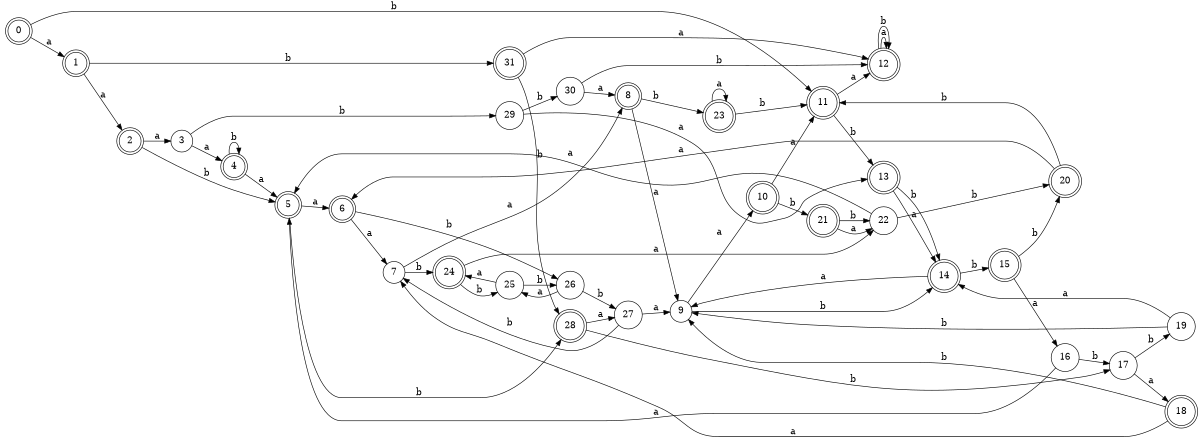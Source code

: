digraph n26_6 {
__start0 [label="" shape="none"];

rankdir=LR;
size="8,5";

s0 [style="rounded,filled", color="black", fillcolor="white" shape="doublecircle", label="0"];
s1 [style="rounded,filled", color="black", fillcolor="white" shape="doublecircle", label="1"];
s2 [style="rounded,filled", color="black", fillcolor="white" shape="doublecircle", label="2"];
s3 [style="filled", color="black", fillcolor="white" shape="circle", label="3"];
s4 [style="rounded,filled", color="black", fillcolor="white" shape="doublecircle", label="4"];
s5 [style="rounded,filled", color="black", fillcolor="white" shape="doublecircle", label="5"];
s6 [style="rounded,filled", color="black", fillcolor="white" shape="doublecircle", label="6"];
s7 [style="filled", color="black", fillcolor="white" shape="circle", label="7"];
s8 [style="rounded,filled", color="black", fillcolor="white" shape="doublecircle", label="8"];
s9 [style="filled", color="black", fillcolor="white" shape="circle", label="9"];
s10 [style="rounded,filled", color="black", fillcolor="white" shape="doublecircle", label="10"];
s11 [style="rounded,filled", color="black", fillcolor="white" shape="doublecircle", label="11"];
s12 [style="rounded,filled", color="black", fillcolor="white" shape="doublecircle", label="12"];
s13 [style="rounded,filled", color="black", fillcolor="white" shape="doublecircle", label="13"];
s14 [style="rounded,filled", color="black", fillcolor="white" shape="doublecircle", label="14"];
s15 [style="rounded,filled", color="black", fillcolor="white" shape="doublecircle", label="15"];
s16 [style="filled", color="black", fillcolor="white" shape="circle", label="16"];
s17 [style="filled", color="black", fillcolor="white" shape="circle", label="17"];
s18 [style="rounded,filled", color="black", fillcolor="white" shape="doublecircle", label="18"];
s19 [style="filled", color="black", fillcolor="white" shape="circle", label="19"];
s20 [style="rounded,filled", color="black", fillcolor="white" shape="doublecircle", label="20"];
s21 [style="rounded,filled", color="black", fillcolor="white" shape="doublecircle", label="21"];
s22 [style="filled", color="black", fillcolor="white" shape="circle", label="22"];
s23 [style="rounded,filled", color="black", fillcolor="white" shape="doublecircle", label="23"];
s24 [style="rounded,filled", color="black", fillcolor="white" shape="doublecircle", label="24"];
s25 [style="filled", color="black", fillcolor="white" shape="circle", label="25"];
s26 [style="filled", color="black", fillcolor="white" shape="circle", label="26"];
s27 [style="filled", color="black", fillcolor="white" shape="circle", label="27"];
s28 [style="rounded,filled", color="black", fillcolor="white" shape="doublecircle", label="28"];
s29 [style="filled", color="black", fillcolor="white" shape="circle", label="29"];
s30 [style="filled", color="black", fillcolor="white" shape="circle", label="30"];
s31 [style="rounded,filled", color="black", fillcolor="white" shape="doublecircle", label="31"];
s0 -> s1 [label="a"];
s0 -> s11 [label="b"];
s1 -> s2 [label="a"];
s1 -> s31 [label="b"];
s2 -> s3 [label="a"];
s2 -> s5 [label="b"];
s3 -> s4 [label="a"];
s3 -> s29 [label="b"];
s4 -> s5 [label="a"];
s4 -> s4 [label="b"];
s5 -> s6 [label="a"];
s5 -> s28 [label="b"];
s6 -> s7 [label="a"];
s6 -> s26 [label="b"];
s7 -> s8 [label="a"];
s7 -> s24 [label="b"];
s8 -> s9 [label="a"];
s8 -> s23 [label="b"];
s9 -> s10 [label="a"];
s9 -> s14 [label="b"];
s10 -> s11 [label="a"];
s10 -> s21 [label="b"];
s11 -> s12 [label="a"];
s11 -> s13 [label="b"];
s12 -> s12 [label="a"];
s12 -> s12 [label="b"];
s13 -> s14 [label="a"];
s13 -> s14 [label="b"];
s14 -> s9 [label="a"];
s14 -> s15 [label="b"];
s15 -> s16 [label="a"];
s15 -> s20 [label="b"];
s16 -> s5 [label="a"];
s16 -> s17 [label="b"];
s17 -> s18 [label="a"];
s17 -> s19 [label="b"];
s18 -> s7 [label="a"];
s18 -> s9 [label="b"];
s19 -> s14 [label="a"];
s19 -> s9 [label="b"];
s20 -> s6 [label="a"];
s20 -> s11 [label="b"];
s21 -> s22 [label="a"];
s21 -> s22 [label="b"];
s22 -> s5 [label="a"];
s22 -> s20 [label="b"];
s23 -> s23 [label="a"];
s23 -> s11 [label="b"];
s24 -> s22 [label="a"];
s24 -> s25 [label="b"];
s25 -> s24 [label="a"];
s25 -> s26 [label="b"];
s26 -> s25 [label="a"];
s26 -> s27 [label="b"];
s27 -> s9 [label="a"];
s27 -> s7 [label="b"];
s28 -> s27 [label="a"];
s28 -> s17 [label="b"];
s29 -> s13 [label="a"];
s29 -> s30 [label="b"];
s30 -> s8 [label="a"];
s30 -> s12 [label="b"];
s31 -> s12 [label="a"];
s31 -> s28 [label="b"];

}